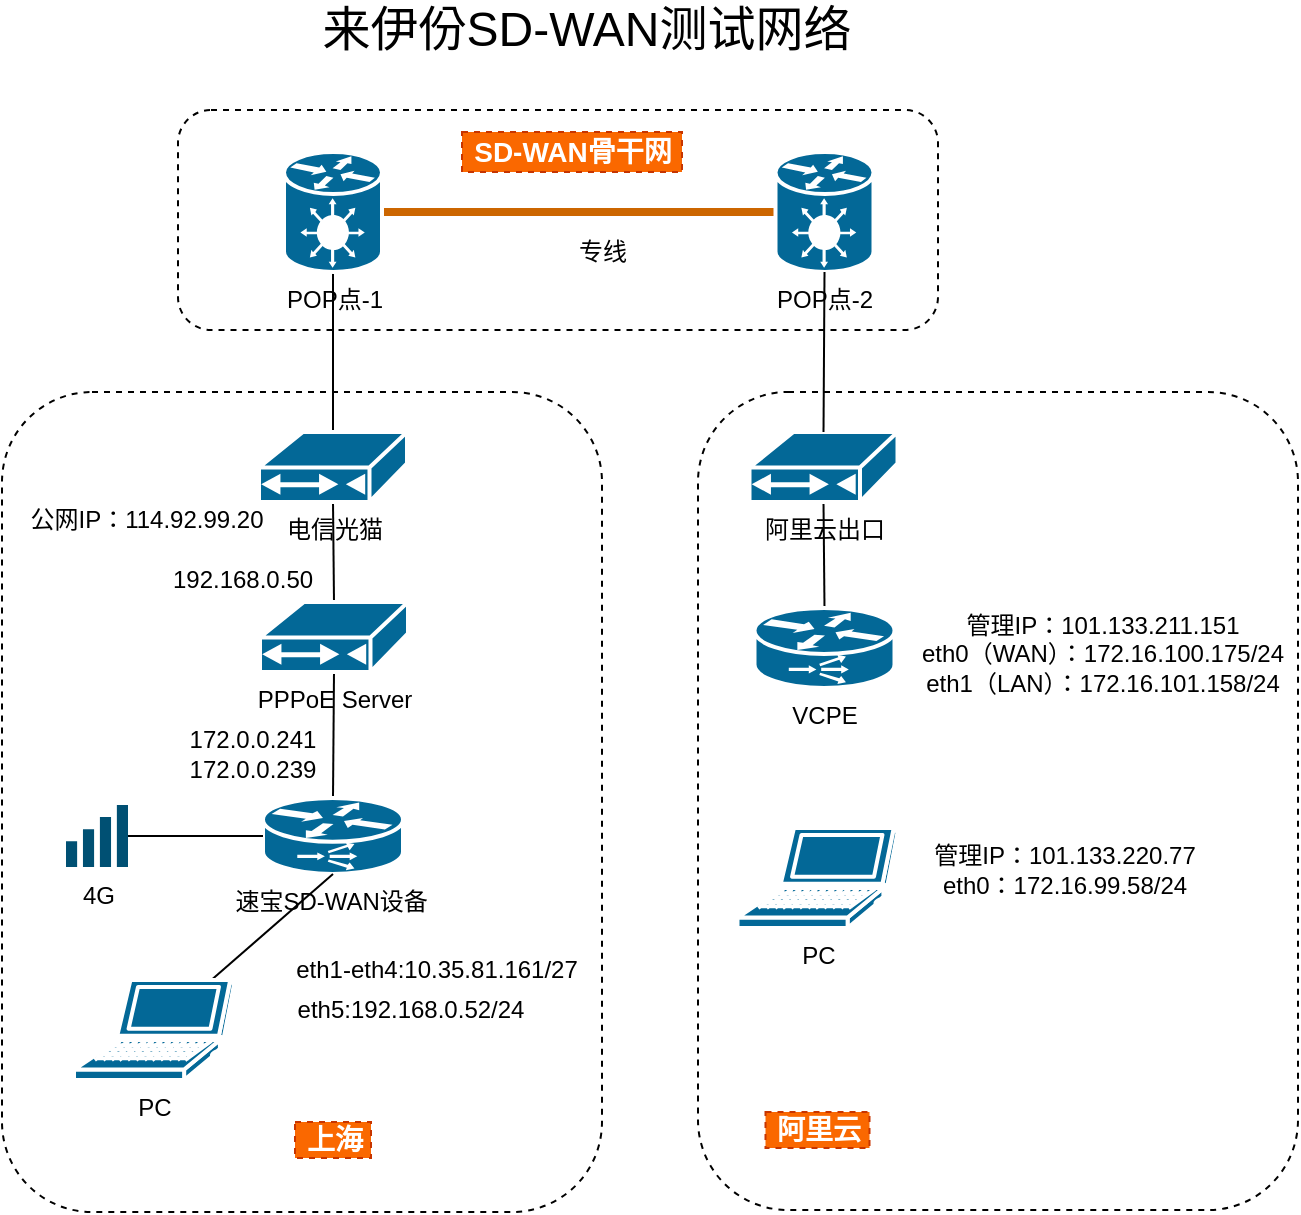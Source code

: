 <mxfile version="20.6.0" type="github"><diagram id="3BFR3GqZxXMxbAWBfeUj" name="Page-1"><mxGraphModel dx="930" dy="553" grid="0" gridSize="10" guides="1" tooltips="1" connect="1" arrows="1" fold="1" page="1" pageScale="1" pageWidth="827" pageHeight="1169" math="0" shadow="0"><root><mxCell id="0"/><mxCell id="1" parent="0"/><mxCell id="NzVSwbk70iNXb31Qm06j-4" value="" style="rounded=1;whiteSpace=wrap;html=1;dashed=1;" parent="1" vertex="1"><mxGeometry x="443" y="272" width="300" height="409" as="geometry"/></mxCell><mxCell id="pgLIFL3BZB2Xo_3dE_xm-11" value="" style="rounded=1;whiteSpace=wrap;html=1;dashed=1;" parent="1" vertex="1"><mxGeometry x="183" y="131" width="380" height="110" as="geometry"/></mxCell><mxCell id="EAKdSy7ptGbpC2-vD8Ey-16" value="" style="rounded=1;whiteSpace=wrap;html=1;dashed=1;" parent="1" vertex="1"><mxGeometry x="95" y="272" width="300" height="410" as="geometry"/></mxCell><mxCell id="EAKdSy7ptGbpC2-vD8Ey-7" style="rounded=1;orthogonalLoop=1;jettySize=auto;html=1;exitX=0.5;exitY=1;exitDx=0;exitDy=0;exitPerimeter=0;entryX=0.5;entryY=0;entryDx=0;entryDy=0;entryPerimeter=0;endArrow=none;endFill=0;startArrow=none;startFill=0;" parent="1" source="dk0VxwSReU-h2MXsKodl-3" target="EAKdSy7ptGbpC2-vD8Ey-8" edge="1"><mxGeometry relative="1" as="geometry"><mxPoint x="260.5" y="449" as="sourcePoint"/><mxPoint x="260.5" y="492" as="targetPoint"/></mxGeometry></mxCell><mxCell id="EAKdSy7ptGbpC2-vD8Ey-11" style="edgeStyle=none;rounded=1;orthogonalLoop=1;jettySize=auto;html=1;exitX=0.5;exitY=0;exitDx=0;exitDy=0;exitPerimeter=0;entryX=0.5;entryY=1;entryDx=0;entryDy=0;entryPerimeter=0;startArrow=none;startFill=0;endArrow=none;endFill=0;" parent="1" source="dk0VxwSReU-h2MXsKodl-3" target="EAKdSy7ptGbpC2-vD8Ey-10" edge="1"><mxGeometry relative="1" as="geometry"><mxPoint x="260.5" y="382" as="sourcePoint"/></mxGeometry></mxCell><mxCell id="EAKdSy7ptGbpC2-vD8Ey-8" value="速宝SD-WAN设备&amp;nbsp;" style="shape=mxgraph.cisco.routers.content_service_router;html=1;pointerEvents=1;dashed=0;fillColor=#036897;strokeColor=#ffffff;strokeWidth=2;verticalLabelPosition=bottom;verticalAlign=top;align=center;outlineConnect=0;" parent="1" vertex="1"><mxGeometry x="225.5" y="475" width="70" height="38" as="geometry"/></mxCell><mxCell id="EAKdSy7ptGbpC2-vD8Ey-15" style="edgeStyle=none;rounded=1;orthogonalLoop=1;jettySize=auto;html=1;exitX=0.5;exitY=0;exitDx=0;exitDy=0;exitPerimeter=0;entryX=0.5;entryY=1;entryDx=0;entryDy=0;entryPerimeter=0;startArrow=none;startFill=0;endArrow=none;endFill=0;" parent="1" source="EAKdSy7ptGbpC2-vD8Ey-10" target="EAKdSy7ptGbpC2-vD8Ey-14" edge="1"><mxGeometry relative="1" as="geometry"/></mxCell><mxCell id="EAKdSy7ptGbpC2-vD8Ey-10" value="电信光猫" style="shape=mxgraph.cisco.modems_and_phones.cable_modem;html=1;pointerEvents=1;dashed=0;fillColor=#036897;strokeColor=#ffffff;strokeWidth=2;verticalLabelPosition=bottom;verticalAlign=top;align=center;outlineConnect=0;" parent="1" vertex="1"><mxGeometry x="223.5" y="292" width="74" height="35" as="geometry"/></mxCell><mxCell id="EAKdSy7ptGbpC2-vD8Ey-13" style="edgeStyle=none;rounded=1;orthogonalLoop=1;jettySize=auto;html=1;entryX=0.5;entryY=1;entryDx=0;entryDy=0;entryPerimeter=0;startArrow=none;startFill=0;endArrow=none;endFill=0;" parent="1" source="EAKdSy7ptGbpC2-vD8Ey-12" target="EAKdSy7ptGbpC2-vD8Ey-8" edge="1"><mxGeometry relative="1" as="geometry"><mxPoint x="260.5" y="542" as="targetPoint"/></mxGeometry></mxCell><mxCell id="EAKdSy7ptGbpC2-vD8Ey-12" value="PC" style="shape=mxgraph.cisco.computers_and_peripherals.laptop;html=1;pointerEvents=1;dashed=0;fillColor=#036897;strokeColor=#ffffff;strokeWidth=2;verticalLabelPosition=bottom;verticalAlign=top;align=center;outlineConnect=0;" parent="1" vertex="1"><mxGeometry x="131" y="566" width="80" height="50" as="geometry"/></mxCell><mxCell id="pgLIFL3BZB2Xo_3dE_xm-2" style="edgeStyle=none;orthogonalLoop=1;jettySize=auto;html=1;entryX=0;entryY=0.5;entryDx=0;entryDy=0;entryPerimeter=0;startArrow=none;startFill=0;endArrow=none;endFill=0;rounded=1;strokeColor=#CC6600;strokeWidth=4;" parent="1" source="EAKdSy7ptGbpC2-vD8Ey-14" target="pgLIFL3BZB2Xo_3dE_xm-1" edge="1"><mxGeometry relative="1" as="geometry"/></mxCell><mxCell id="EAKdSy7ptGbpC2-vD8Ey-14" value="POP点-1" style="shape=mxgraph.cisco.hubs_and_gateways.generic_gateway;html=1;pointerEvents=1;dashed=0;fillColor=#036897;strokeColor=#ffffff;strokeWidth=2;verticalLabelPosition=bottom;verticalAlign=top;align=center;outlineConnect=0;" parent="1" vertex="1"><mxGeometry x="236" y="152" width="49" height="60" as="geometry"/></mxCell><mxCell id="EAKdSy7ptGbpC2-vD8Ey-17" style="edgeStyle=none;rounded=1;orthogonalLoop=1;jettySize=auto;html=1;exitX=0.5;exitY=0;exitDx=0;exitDy=0;startArrow=none;startFill=0;endArrow=none;endFill=0;" parent="1" source="EAKdSy7ptGbpC2-vD8Ey-16" target="EAKdSy7ptGbpC2-vD8Ey-16" edge="1"><mxGeometry relative="1" as="geometry"/></mxCell><mxCell id="pgLIFL3BZB2Xo_3dE_xm-1" value="POP点-2" style="shape=mxgraph.cisco.hubs_and_gateways.generic_gateway;html=1;pointerEvents=1;dashed=0;fillColor=#036897;strokeColor=#ffffff;strokeWidth=2;verticalLabelPosition=bottom;verticalAlign=top;align=center;outlineConnect=0;" parent="1" vertex="1"><mxGeometry x="481.75" y="152" width="49" height="60" as="geometry"/></mxCell><mxCell id="pgLIFL3BZB2Xo_3dE_xm-4" value="专线" style="text;html=1;align=center;verticalAlign=middle;resizable=0;points=[];autosize=1;" parent="1" vertex="1"><mxGeometry x="375" y="192" width="40" height="20" as="geometry"/></mxCell><mxCell id="pgLIFL3BZB2Xo_3dE_xm-6" value="&lt;span style=&quot;font-size: 14px&quot;&gt;上海&lt;/span&gt;" style="text;html=1;resizable=0;autosize=1;align=center;verticalAlign=middle;points=[];fillColor=#fa6800;strokeColor=#C73500;rounded=0;dashed=1;fontColor=#ffffff;fontStyle=1" parent="1" vertex="1"><mxGeometry x="241.5" y="637" width="38" height="18" as="geometry"/></mxCell><mxCell id="pgLIFL3BZB2Xo_3dE_xm-12" value="&lt;font style=&quot;font-size: 14px&quot;&gt;SD-WAN骨干网&lt;/font&gt;" style="text;html=1;resizable=0;autosize=1;align=center;verticalAlign=middle;points=[];fillColor=#fa6800;strokeColor=#C73500;rounded=0;dashed=1;fontColor=#ffffff;fontStyle=1" parent="1" vertex="1"><mxGeometry x="325" y="142" width="110" height="20" as="geometry"/></mxCell><mxCell id="CFlZzpwRj5Hc7I2CVyy_-16" style="edgeStyle=none;rounded=1;orthogonalLoop=1;jettySize=auto;html=1;exitX=0.5;exitY=0;exitDx=0;exitDy=0;exitPerimeter=0;entryX=0.5;entryY=1;entryDx=0;entryDy=0;entryPerimeter=0;startArrow=none;startFill=0;endArrow=none;endFill=0;" parent="1" source="CFlZzpwRj5Hc7I2CVyy_-17" target="CFlZzpwRj5Hc7I2CVyy_-19" edge="1"><mxGeometry relative="1" as="geometry"><mxPoint x="505.75" y="382" as="sourcePoint"/></mxGeometry></mxCell><mxCell id="CFlZzpwRj5Hc7I2CVyy_-17" value="VCPE" style="shape=mxgraph.cisco.routers.content_service_router;html=1;pointerEvents=1;dashed=0;fillColor=#036897;strokeColor=#ffffff;strokeWidth=2;verticalLabelPosition=bottom;verticalAlign=top;align=center;outlineConnect=0;" parent="1" vertex="1"><mxGeometry x="471.25" y="380" width="70" height="40" as="geometry"/></mxCell><mxCell id="CFlZzpwRj5Hc7I2CVyy_-19" value="阿里云出口" style="shape=mxgraph.cisco.modems_and_phones.cable_modem;html=1;pointerEvents=1;dashed=0;fillColor=#036897;strokeColor=#ffffff;strokeWidth=2;verticalLabelPosition=bottom;verticalAlign=top;align=center;outlineConnect=0;" parent="1" vertex="1"><mxGeometry x="468.75" y="292" width="74" height="35" as="geometry"/></mxCell><mxCell id="CFlZzpwRj5Hc7I2CVyy_-21" value="PC" style="shape=mxgraph.cisco.computers_and_peripherals.laptop;html=1;pointerEvents=1;dashed=0;fillColor=#036897;strokeColor=#ffffff;strokeWidth=2;verticalLabelPosition=bottom;verticalAlign=top;align=center;outlineConnect=0;" parent="1" vertex="1"><mxGeometry x="462.75" y="490" width="80" height="50" as="geometry"/></mxCell><mxCell id="CFlZzpwRj5Hc7I2CVyy_-22" style="edgeStyle=none;rounded=1;orthogonalLoop=1;jettySize=auto;html=1;exitX=0.5;exitY=0;exitDx=0;exitDy=0;startArrow=none;startFill=0;endArrow=none;endFill=0;" parent="1" edge="1"><mxGeometry relative="1" as="geometry"><mxPoint x="560.25" y="272" as="sourcePoint"/><mxPoint x="560.25" y="272" as="targetPoint"/></mxGeometry></mxCell><mxCell id="CFlZzpwRj5Hc7I2CVyy_-23" value="&lt;span style=&quot;font-size: 14px&quot;&gt;阿里云&lt;/span&gt;" style="text;html=1;resizable=0;autosize=1;align=center;verticalAlign=middle;points=[];fillColor=#fa6800;strokeColor=#C73500;rounded=0;dashed=1;fontColor=#ffffff;fontStyle=1" parent="1" vertex="1"><mxGeometry x="476.75" y="632" width="52" height="18" as="geometry"/></mxCell><mxCell id="CFlZzpwRj5Hc7I2CVyy_-25" style="edgeStyle=none;rounded=1;orthogonalLoop=1;jettySize=auto;html=1;exitX=0.5;exitY=0;exitDx=0;exitDy=0;exitPerimeter=0;entryX=0.5;entryY=1;entryDx=0;entryDy=0;entryPerimeter=0;startArrow=none;startFill=0;endArrow=none;endFill=0;" parent="1" source="CFlZzpwRj5Hc7I2CVyy_-19" target="pgLIFL3BZB2Xo_3dE_xm-1" edge="1"><mxGeometry relative="1" as="geometry"><mxPoint x="508.91" y="282" as="sourcePoint"/><mxPoint x="508.91" y="202" as="targetPoint"/></mxGeometry></mxCell><mxCell id="7UlHeGkB-n3cVjGxctKM-23" value="4G" style="points=[[0,0.58,0],[0.09,0.58,0],[0.36,0.39,0],[0.64,0.195,0],[0.91,0,0],[1,0,0],[1,0.25,0],[1,0.5,0],[1,0.75,0],[1,1,0],[0,1,0],[0.09,1,0],[0.36,1,0],[0.64,1,0],[0.91,1,0],[0,0.79,0]];verticalLabelPosition=bottom;html=1;verticalAlign=top;aspect=fixed;align=center;pointerEvents=1;shape=mxgraph.cisco19.wifi_indicator;fillColor=#005073;strokeColor=none;" parent="1" vertex="1"><mxGeometry x="127" y="478.5" width="31" height="31" as="geometry"/></mxCell><mxCell id="7UlHeGkB-n3cVjGxctKM-24" style="rounded=1;orthogonalLoop=1;jettySize=auto;html=1;exitX=0;exitY=0.5;exitDx=0;exitDy=0;exitPerimeter=0;endArrow=none;endFill=0;startArrow=none;startFill=0;entryX=1;entryY=0.5;entryDx=0;entryDy=0;entryPerimeter=0;" parent="1" source="EAKdSy7ptGbpC2-vD8Ey-8" target="7UlHeGkB-n3cVjGxctKM-23" edge="1"><mxGeometry relative="1" as="geometry"><mxPoint x="235.5" y="517" as="sourcePoint"/><mxPoint x="160" y="424" as="targetPoint"/></mxGeometry></mxCell><mxCell id="dk0VxwSReU-h2MXsKodl-3" value="PPPoE Server" style="shape=mxgraph.cisco.modems_and_phones.cable_modem;html=1;pointerEvents=1;dashed=0;fillColor=#036897;strokeColor=#ffffff;strokeWidth=2;verticalLabelPosition=bottom;verticalAlign=top;align=center;outlineConnect=0;" parent="1" vertex="1"><mxGeometry x="224" y="377" width="74" height="35" as="geometry"/></mxCell><mxCell id="dk0VxwSReU-h2MXsKodl-7" value="172.0.0.239" style="text;html=1;resizable=0;autosize=1;align=center;verticalAlign=middle;points=[];fillColor=none;strokeColor=none;rounded=0;hachureGap=4;pointerEvents=0;" parent="1" vertex="1"><mxGeometry x="183" y="452" width="73" height="18" as="geometry"/></mxCell><mxCell id="dk0VxwSReU-h2MXsKodl-8" value="172.0.0.241" style="text;html=1;resizable=0;autosize=1;align=center;verticalAlign=middle;points=[];fillColor=none;strokeColor=none;rounded=0;hachureGap=4;pointerEvents=0;" parent="1" vertex="1"><mxGeometry x="183" y="437" width="73" height="18" as="geometry"/></mxCell><mxCell id="dk0VxwSReU-h2MXsKodl-9" value="192.168.0.50" style="text;html=1;resizable=0;autosize=1;align=center;verticalAlign=middle;points=[];fillColor=none;strokeColor=none;rounded=0;hachureGap=4;pointerEvents=0;" parent="1" vertex="1"><mxGeometry x="175" y="357" width="80" height="18" as="geometry"/></mxCell><mxCell id="dk0VxwSReU-h2MXsKodl-11" value="eth5:192.168.0.52/24" style="text;html=1;resizable=0;autosize=1;align=center;verticalAlign=middle;points=[];fillColor=none;strokeColor=none;rounded=0;hachureGap=4;pointerEvents=0;" parent="1" vertex="1"><mxGeometry x="236.5" y="572" width="124" height="18" as="geometry"/></mxCell><mxCell id="dk0VxwSReU-h2MXsKodl-12" value="eth1-eth4:10.35.81.161/27" style="text;html=1;resizable=0;autosize=1;align=center;verticalAlign=middle;points=[];fillColor=none;strokeColor=none;rounded=0;hachureGap=4;pointerEvents=0;" parent="1" vertex="1"><mxGeometry x="236" y="552" width="151" height="18" as="geometry"/></mxCell><mxCell id="NzVSwbk70iNXb31Qm06j-1" value="管理IP：101.133.220.77&lt;br&gt;eth0：172.16.99.58/24" style="text;html=1;resizable=0;autosize=1;align=center;verticalAlign=middle;points=[];fillColor=none;strokeColor=none;rounded=0;hachureGap=4;pointerEvents=0;" parent="1" vertex="1"><mxGeometry x="556" y="495" width="140" height="31" as="geometry"/></mxCell><mxCell id="NzVSwbk70iNXb31Qm06j-2" value="管理IP：101.133.211.151&lt;br&gt;eth0（WAN）：172.16.100.175/24&lt;br&gt;eth1（LAN）：172.16.101.158/24" style="text;html=1;resizable=0;autosize=1;align=center;verticalAlign=middle;points=[];fillColor=none;strokeColor=none;rounded=0;hachureGap=4;pointerEvents=0;" parent="1" vertex="1"><mxGeometry x="546" y="380" width="197" height="45" as="geometry"/></mxCell><mxCell id="NzVSwbk70iNXb31Qm06j-3" value="公网IP：114.92.99.20" style="text;html=1;resizable=0;autosize=1;align=center;verticalAlign=middle;points=[];fillColor=none;strokeColor=none;rounded=0;hachureGap=4;pointerEvents=0;" parent="1" vertex="1"><mxGeometry x="103" y="327" width="127" height="18" as="geometry"/></mxCell><mxCell id="NzVSwbk70iNXb31Qm06j-6" value="&lt;font style=&quot;font-size: 24px ; font-weight: normal&quot;&gt;来伊份SD-WAN测试网络&lt;/font&gt;" style="text;html=1;resizable=0;autosize=1;align=center;verticalAlign=middle;points=[];rounded=0;dashed=1;fontStyle=1;" parent="1" vertex="1"><mxGeometry x="249" y="80" width="275" height="22" as="geometry"/></mxCell></root></mxGraphModel></diagram></mxfile>